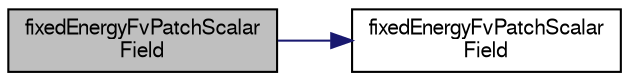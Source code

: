 digraph "fixedEnergyFvPatchScalarField"
{
  bgcolor="transparent";
  edge [fontname="FreeSans",fontsize="10",labelfontname="FreeSans",labelfontsize="10"];
  node [fontname="FreeSans",fontsize="10",shape=record];
  rankdir="LR";
  Node10 [label="fixedEnergyFvPatchScalar\lField",height=0.2,width=0.4,color="black", fillcolor="grey75", style="filled", fontcolor="black"];
  Node10 -> Node11 [color="midnightblue",fontsize="10",style="solid",fontname="FreeSans"];
  Node11 [label="fixedEnergyFvPatchScalar\lField",height=0.2,width=0.4,color="black",URL="$a29746.html#a211909378d861b056d9ebcbf2f8974c6",tooltip="Construct from patch and internal field. "];
}
